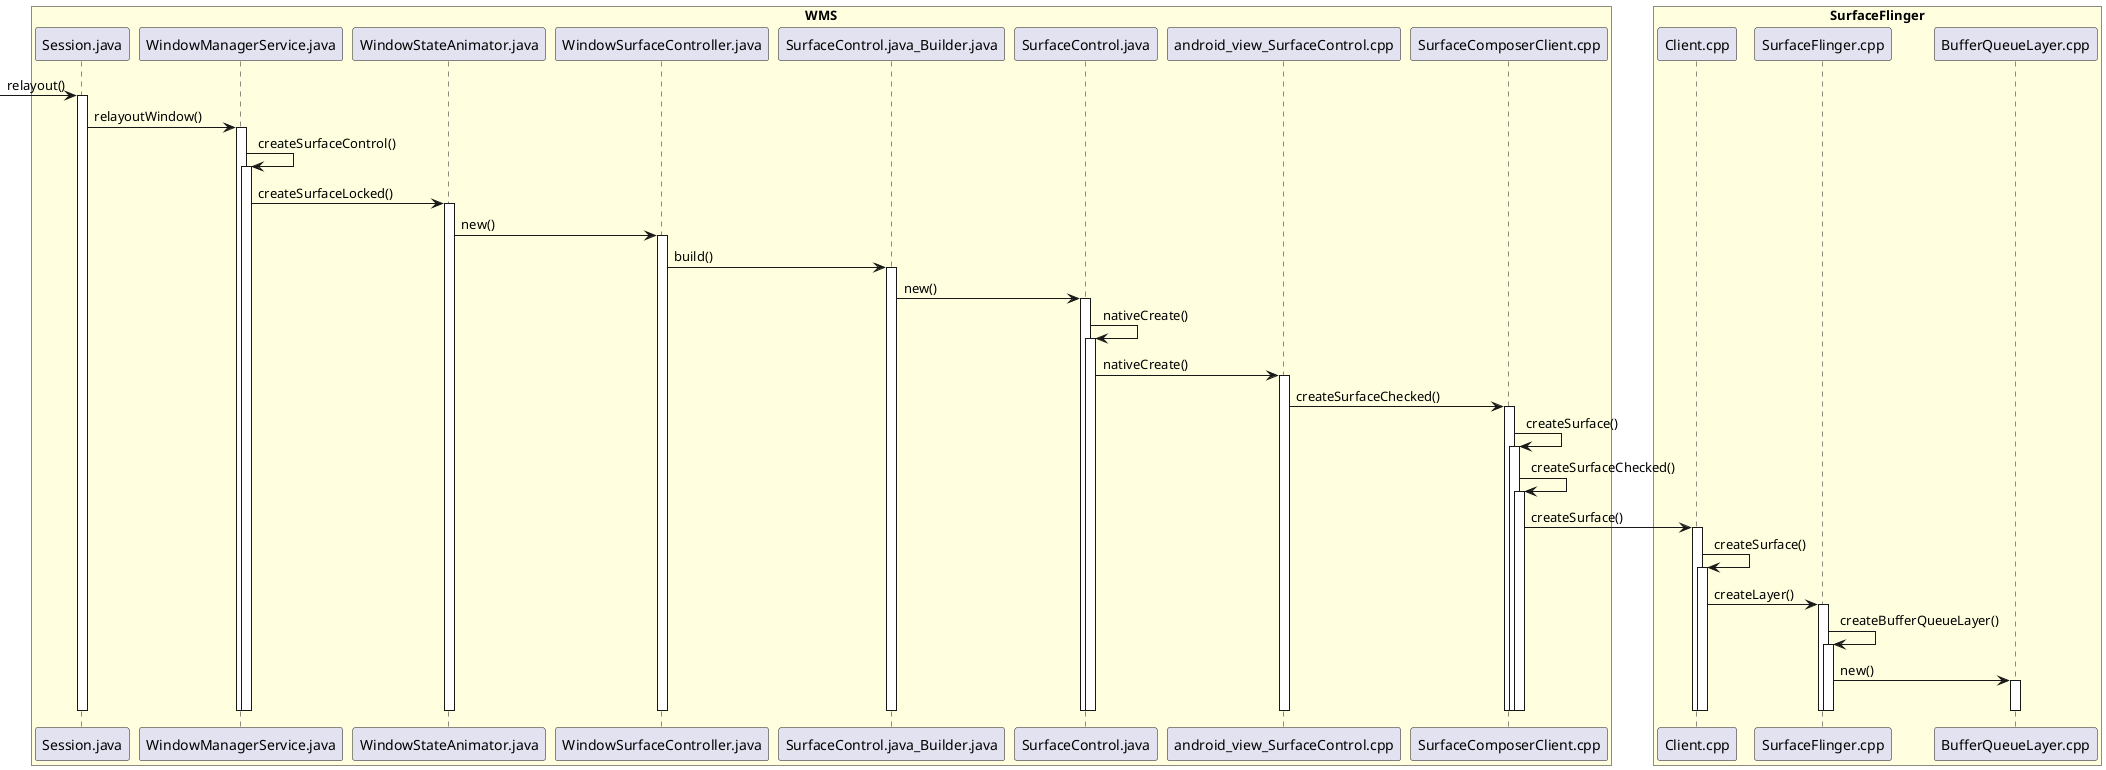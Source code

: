 @startuml

box "WMS" #LightYellow
participant Session.java
participant WindowManagerService.java
participant WindowStateAnimator.java
participant WindowSurfaceController.java
participant SurfaceControl.java_Builder.java
participant SurfaceControl.java
participant android_view_SurfaceControl.cpp
participant SurfaceComposerClient.cpp
end box

box "SurfaceFlinger" #LightYellow
participant Client.cpp
participant SurfaceFlinger.cpp
participant BufferQueueLayer.cpp
end box

->  Session.java : relayout()
activate Session.java
Session.java -> WindowManagerService.java: relayoutWindow()
activate WindowManagerService.java
WindowManagerService.java -> WindowManagerService.java: createSurfaceControl()
activate WindowManagerService.java
WindowManagerService.java -> WindowStateAnimator.java: createSurfaceLocked()
activate WindowStateAnimator.java
WindowStateAnimator.java -> WindowSurfaceController.java: new()
activate WindowSurfaceController.java
WindowSurfaceController.java -> SurfaceControl.java_Builder.java: build()
activate SurfaceControl.java_Builder.java
SurfaceControl.java_Builder.java -> SurfaceControl.java: new()
activate SurfaceControl.java
SurfaceControl.java -> SurfaceControl.java: nativeCreate()
activate SurfaceControl.java
SurfaceControl.java -> android_view_SurfaceControl.cpp: nativeCreate()
activate android_view_SurfaceControl.cpp
android_view_SurfaceControl.cpp -> SurfaceComposerClient.cpp: createSurfaceChecked()
activate SurfaceComposerClient.cpp
SurfaceComposerClient.cpp -> SurfaceComposerClient.cpp: createSurface()
activate SurfaceComposerClient.cpp
SurfaceComposerClient.cpp -> SurfaceComposerClient.cpp: createSurfaceChecked()
activate SurfaceComposerClient.cpp
SurfaceComposerClient.cpp -> Client.cpp: createSurface()
activate Client.cpp
Client.cpp -> Client.cpp: createSurface()
activate Client.cpp
Client.cpp -> SurfaceFlinger.cpp: createLayer()
activate SurfaceFlinger.cpp
SurfaceFlinger.cpp -> SurfaceFlinger.cpp: createBufferQueueLayer()
activate SurfaceFlinger.cpp
SurfaceFlinger.cpp -> BufferQueueLayer.cpp: new()
activate BufferQueueLayer.cpp
deactivate BufferQueueLayer.cpp
deactivate Session.java
deactivate WindowManagerService.java
deactivate WindowManagerService.java
deactivate WindowStateAnimator.java
deactivate SurfaceComposerClient.cpp
deactivate SurfaceComposerClient.cpp
deactivate SurfaceComposerClient.cpp
deactivate SurfaceFlinger.cpp
deactivate SurfaceFlinger.cpp
deactivate Client.cpp
deactivate Client.cpp
deactivate SurfaceControl.java
deactivate SurfaceControl.java
deactivate SurfaceControl.java_Builder.java
deactivate WindowSurfaceController.java
deactivate android_view_SurfaceControl.cpp


@enduml
